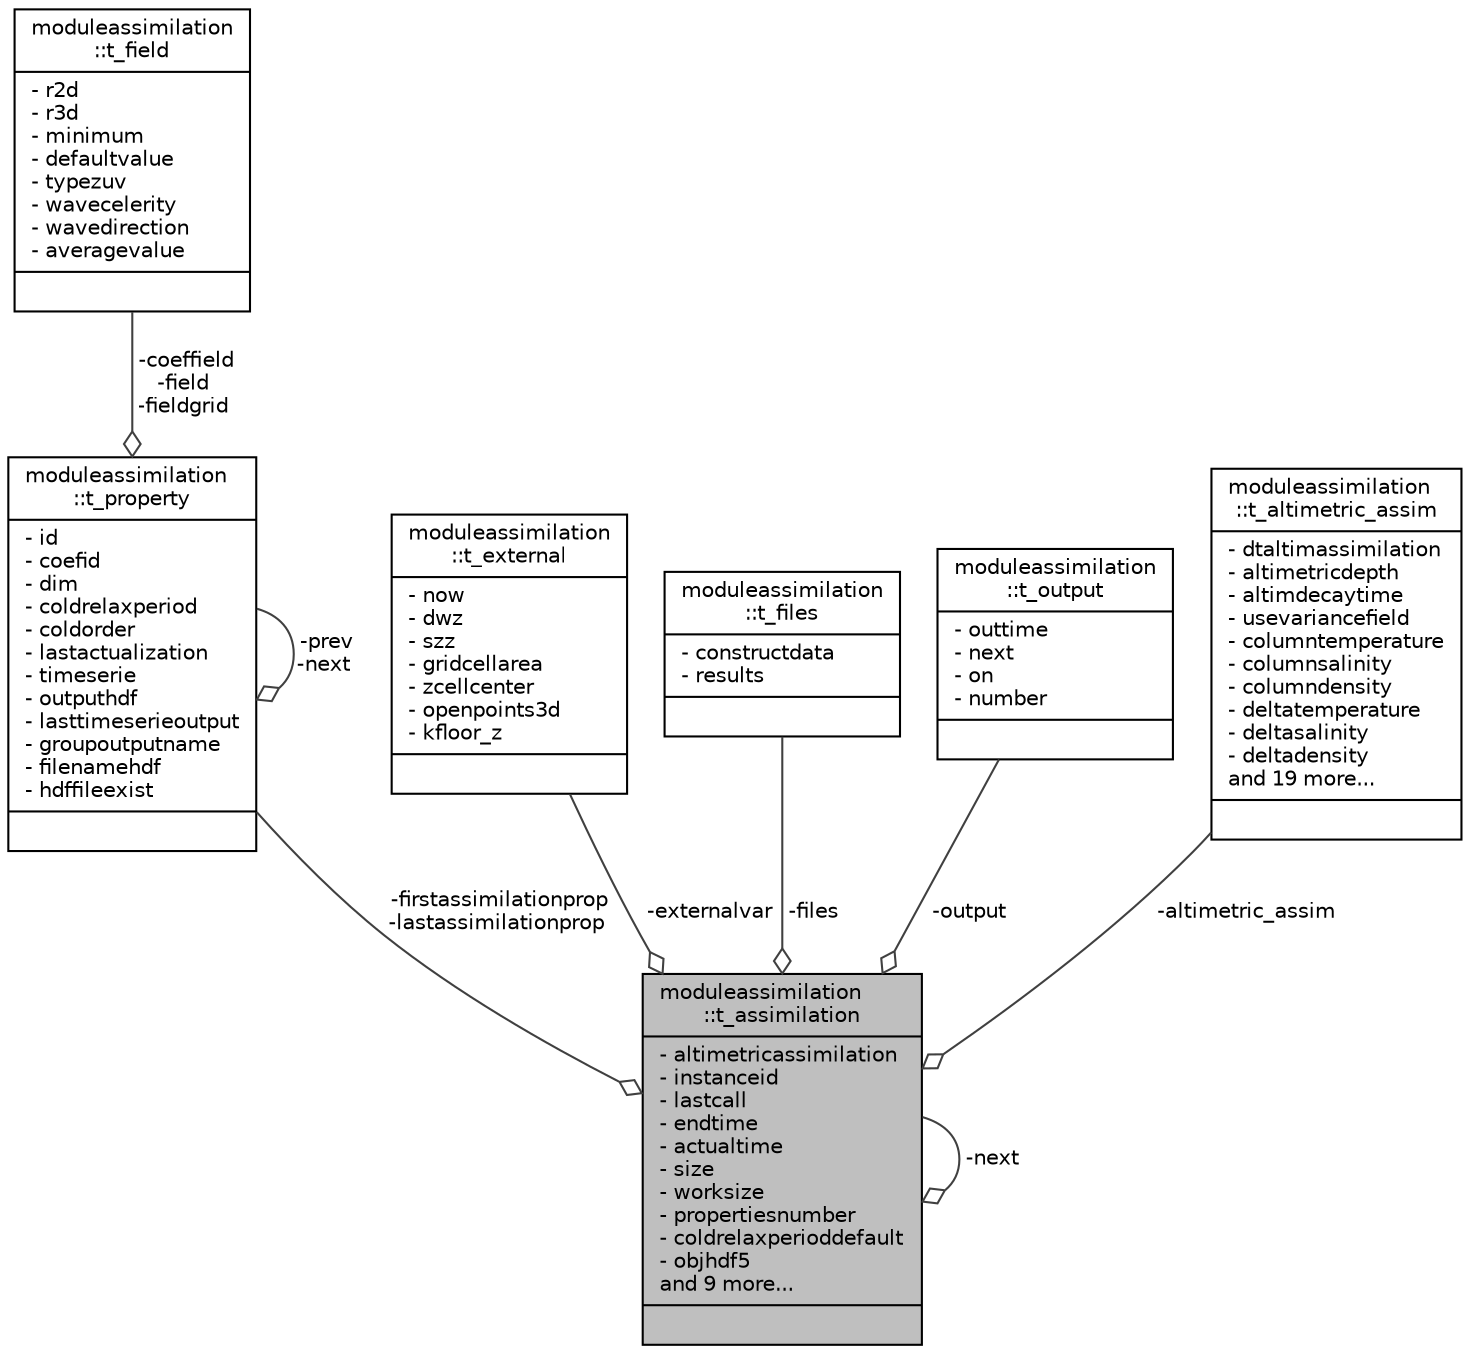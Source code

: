 digraph "moduleassimilation::t_assimilation"
{
 // LATEX_PDF_SIZE
  edge [fontname="Helvetica",fontsize="10",labelfontname="Helvetica",labelfontsize="10"];
  node [fontname="Helvetica",fontsize="10",shape=record];
  Node1 [label="{moduleassimilation\l::t_assimilation\n|- altimetricassimilation\l- instanceid\l- lastcall\l- endtime\l- actualtime\l- size\l- worksize\l- propertiesnumber\l- coldrelaxperioddefault\l- objhdf5\land 9 more...\l|}",height=0.2,width=0.4,color="black", fillcolor="grey75", style="filled", fontcolor="black",tooltip=" "];
  Node2 -> Node1 [color="grey25",fontsize="10",style="solid",label=" -firstassimilationprop\n-lastassimilationprop" ,arrowhead="odiamond",fontname="Helvetica"];
  Node2 [label="{moduleassimilation\l::t_property\n|- id\l- coefid\l- dim\l- coldrelaxperiod\l- coldorder\l- lastactualization\l- timeserie\l- outputhdf\l- lasttimeserieoutput\l- groupoutputname\l- filenamehdf\l- hdffileexist\l|}",height=0.2,width=0.4,color="black", fillcolor="white", style="filled",URL="$structmoduleassimilation_1_1t__property.html",tooltip=" "];
  Node2 -> Node2 [color="grey25",fontsize="10",style="solid",label=" -prev\n-next" ,arrowhead="odiamond",fontname="Helvetica"];
  Node3 -> Node2 [color="grey25",fontsize="10",style="solid",label=" -coeffield\n-field\n-fieldgrid" ,arrowhead="odiamond",fontname="Helvetica"];
  Node3 [label="{moduleassimilation\l::t_field\n|- r2d\l- r3d\l- minimum\l- defaultvalue\l- typezuv\l- wavecelerity\l- wavedirection\l- averagevalue\l|}",height=0.2,width=0.4,color="black", fillcolor="white", style="filled",URL="$structmoduleassimilation_1_1t__field.html",tooltip=" "];
  Node4 -> Node1 [color="grey25",fontsize="10",style="solid",label=" -externalvar" ,arrowhead="odiamond",fontname="Helvetica"];
  Node4 [label="{moduleassimilation\l::t_external\n|- now\l- dwz\l- szz\l- gridcellarea\l- zcellcenter\l- openpoints3d\l- kfloor_z\l|}",height=0.2,width=0.4,color="black", fillcolor="white", style="filled",URL="$structmoduleassimilation_1_1t__external.html",tooltip=" "];
  Node5 -> Node1 [color="grey25",fontsize="10",style="solid",label=" -files" ,arrowhead="odiamond",fontname="Helvetica"];
  Node5 [label="{moduleassimilation\l::t_files\n|- constructdata\l- results\l|}",height=0.2,width=0.4,color="black", fillcolor="white", style="filled",URL="$structmoduleassimilation_1_1t__files.html",tooltip=" "];
  Node1 -> Node1 [color="grey25",fontsize="10",style="solid",label=" -next" ,arrowhead="odiamond",fontname="Helvetica"];
  Node6 -> Node1 [color="grey25",fontsize="10",style="solid",label=" -output" ,arrowhead="odiamond",fontname="Helvetica"];
  Node6 [label="{moduleassimilation\l::t_output\n|- outtime\l- next\l- on\l- number\l|}",height=0.2,width=0.4,color="black", fillcolor="white", style="filled",URL="$structmoduleassimilation_1_1t__output.html",tooltip=" "];
  Node7 -> Node1 [color="grey25",fontsize="10",style="solid",label=" -altimetric_assim" ,arrowhead="odiamond",fontname="Helvetica"];
  Node7 [label="{moduleassimilation\l::t_altimetric_assim\n|- dtaltimassimilation\l- altimetricdepth\l- altimdecaytime\l- usevariancefield\l- columntemperature\l- columnsalinity\l- columndensity\l- deltatemperature\l- deltasalinity\l- deltadensity\land 19 more...\l|}",height=0.2,width=0.4,color="black", fillcolor="white", style="filled",URL="$structmoduleassimilation_1_1t__altimetric__assim.html",tooltip=" "];
}
